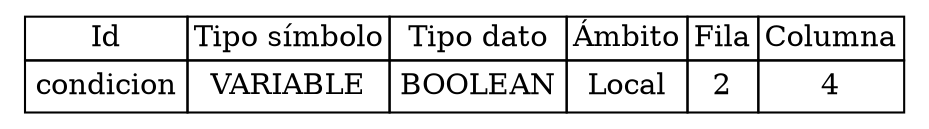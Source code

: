 
	digraph {
		tablaSimbolos [
		  shape=plaintext
		  label=<
			<table border='0' cellborder='1' color='black' cellspacing='0'>
			  <tr>
				  <td>Id</td>
				  <td>Tipo símbolo</td>
				  <td>Tipo dato</td>
				  <td>Ámbito</td>
				  <td>Fila</td>
				  <td>Columna</td>
			  </tr>
	
<tr>
<td cellpadding='4'>
condicion
</td>
<td cellpadding='4'>VARIABLE
</td>
<td cellpadding='4'>BOOLEAN
</td>
<td cellpadding='4'>Local
</td>
<td cellpadding='4'>
2
</td>
<td cellpadding='4'>
4
</td>
</tr>

		</table>
		>];
	}
	